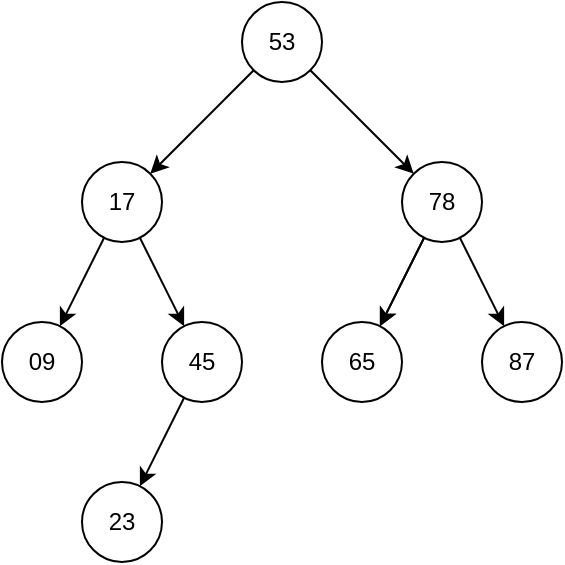<mxfile version="18.0.6" type="device"><diagram id="b6KgzBrTWbJ3GAVI7zIz" name="第 1 页"><mxGraphModel dx="311" dy="216" grid="1" gridSize="10" guides="1" tooltips="1" connect="1" arrows="1" fold="1" page="1" pageScale="1" pageWidth="827" pageHeight="1169" math="0" shadow="0"><root><mxCell id="0"/><mxCell id="1" parent="0"/><mxCell id="XJpy5dWn181HUGlN08YE-5" value="" style="edgeStyle=none;rounded=0;orthogonalLoop=1;jettySize=auto;html=1;" edge="1" parent="1" source="XJpy5dWn181HUGlN08YE-1" target="XJpy5dWn181HUGlN08YE-4"><mxGeometry relative="1" as="geometry"/></mxCell><mxCell id="XJpy5dWn181HUGlN08YE-7" value="" style="edgeStyle=none;rounded=0;orthogonalLoop=1;jettySize=auto;html=1;" edge="1" parent="1" source="XJpy5dWn181HUGlN08YE-1" target="XJpy5dWn181HUGlN08YE-6"><mxGeometry relative="1" as="geometry"/></mxCell><mxCell id="XJpy5dWn181HUGlN08YE-1" value="53" style="ellipse;whiteSpace=wrap;html=1;aspect=fixed;" vertex="1" parent="1"><mxGeometry x="200" y="40" width="40" height="40" as="geometry"/></mxCell><mxCell id="XJpy5dWn181HUGlN08YE-9" value="" style="edgeStyle=none;rounded=0;orthogonalLoop=1;jettySize=auto;html=1;" edge="1" parent="1" source="XJpy5dWn181HUGlN08YE-4" target="XJpy5dWn181HUGlN08YE-8"><mxGeometry relative="1" as="geometry"/></mxCell><mxCell id="XJpy5dWn181HUGlN08YE-11" value="" style="edgeStyle=none;rounded=0;orthogonalLoop=1;jettySize=auto;html=1;" edge="1" parent="1" source="XJpy5dWn181HUGlN08YE-4" target="XJpy5dWn181HUGlN08YE-10"><mxGeometry relative="1" as="geometry"/></mxCell><mxCell id="XJpy5dWn181HUGlN08YE-4" value="17" style="ellipse;whiteSpace=wrap;html=1;aspect=fixed;" vertex="1" parent="1"><mxGeometry x="120" y="120" width="40" height="40" as="geometry"/></mxCell><mxCell id="XJpy5dWn181HUGlN08YE-15" value="" style="edgeStyle=none;rounded=0;orthogonalLoop=1;jettySize=auto;html=1;" edge="1" parent="1" source="XJpy5dWn181HUGlN08YE-6" target="XJpy5dWn181HUGlN08YE-14"><mxGeometry relative="1" as="geometry"/></mxCell><mxCell id="XJpy5dWn181HUGlN08YE-17" value="" style="edgeStyle=none;rounded=0;orthogonalLoop=1;jettySize=auto;html=1;" edge="1" parent="1" source="XJpy5dWn181HUGlN08YE-6" target="XJpy5dWn181HUGlN08YE-14"><mxGeometry relative="1" as="geometry"/></mxCell><mxCell id="XJpy5dWn181HUGlN08YE-19" value="" style="edgeStyle=none;rounded=0;orthogonalLoop=1;jettySize=auto;html=1;" edge="1" parent="1" source="XJpy5dWn181HUGlN08YE-6" target="XJpy5dWn181HUGlN08YE-18"><mxGeometry relative="1" as="geometry"/></mxCell><mxCell id="XJpy5dWn181HUGlN08YE-6" value="78" style="ellipse;whiteSpace=wrap;html=1;aspect=fixed;" vertex="1" parent="1"><mxGeometry x="280" y="120" width="40" height="40" as="geometry"/></mxCell><mxCell id="XJpy5dWn181HUGlN08YE-8" value="09" style="ellipse;whiteSpace=wrap;html=1;aspect=fixed;" vertex="1" parent="1"><mxGeometry x="80" y="200" width="40" height="40" as="geometry"/></mxCell><mxCell id="XJpy5dWn181HUGlN08YE-13" value="" style="edgeStyle=none;rounded=0;orthogonalLoop=1;jettySize=auto;html=1;" edge="1" parent="1" source="XJpy5dWn181HUGlN08YE-10" target="XJpy5dWn181HUGlN08YE-12"><mxGeometry relative="1" as="geometry"/></mxCell><mxCell id="XJpy5dWn181HUGlN08YE-10" value="45" style="ellipse;whiteSpace=wrap;html=1;aspect=fixed;" vertex="1" parent="1"><mxGeometry x="160" y="200" width="40" height="40" as="geometry"/></mxCell><mxCell id="XJpy5dWn181HUGlN08YE-12" value="23" style="ellipse;whiteSpace=wrap;html=1;aspect=fixed;" vertex="1" parent="1"><mxGeometry x="120" y="280" width="40" height="40" as="geometry"/></mxCell><mxCell id="XJpy5dWn181HUGlN08YE-14" value="65" style="ellipse;whiteSpace=wrap;html=1;aspect=fixed;" vertex="1" parent="1"><mxGeometry x="240" y="200" width="40" height="40" as="geometry"/></mxCell><mxCell id="XJpy5dWn181HUGlN08YE-18" value="87" style="ellipse;whiteSpace=wrap;html=1;aspect=fixed;" vertex="1" parent="1"><mxGeometry x="320" y="200" width="40" height="40" as="geometry"/></mxCell></root></mxGraphModel></diagram></mxfile>